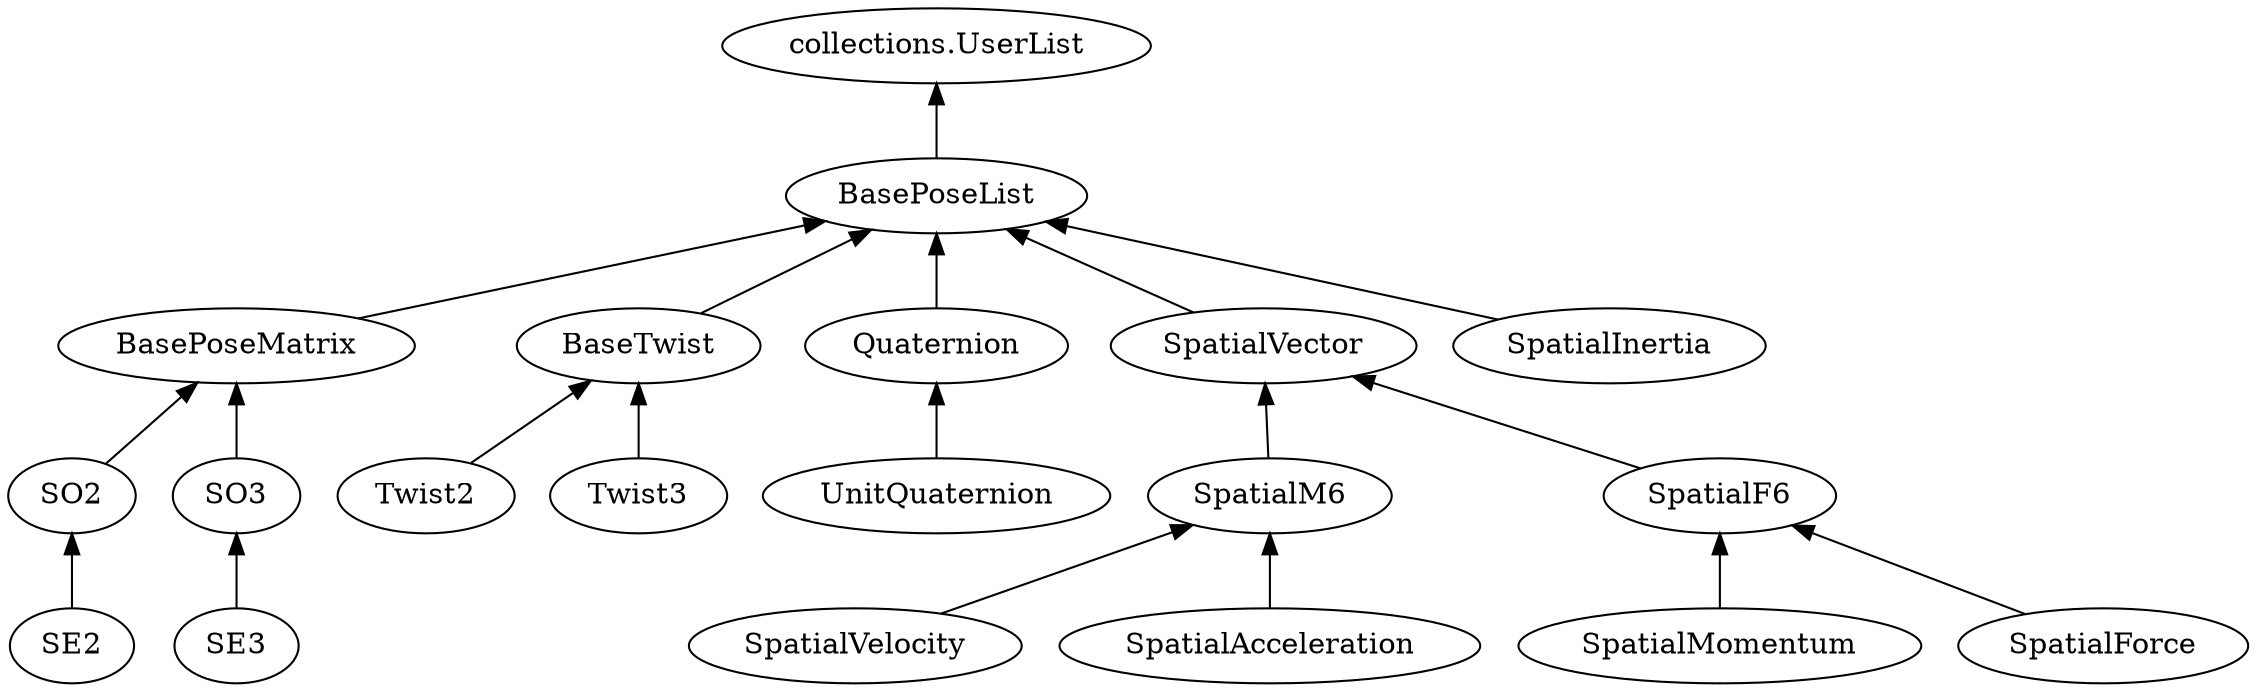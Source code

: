 # dot -Tpdf classes.dot > classes.pdf ; open classes.pdf
# dot -Tpng -Gdpi=150 -Nfontsize=20 -Nfontname=Roboto classes.dot > classes.png
digraph G {
	graph [rankdir=BT];
	BasePoseList -> "collections.UserList"
	BasePoseMatrix -> BasePoseList
	SO2 -> BasePoseMatrix
	SO3 -> BasePoseMatrix
	SE2 -> SO2
	SE3 -> SO3
	BaseTwist -> BasePoseList
	Twist2 -> BaseTwist
	Twist3 -> BaseTwist
	Quaternion -> BasePoseList
	UnitQuaternion -> Quaternion
	SpatialVector -> BasePoseList
	SpatialM6 -> SpatialVector
	SpatialF6 -> SpatialVector
	SpatialVelocity -> SpatialM6
	SpatialAcceleration -> SpatialM6
	SpatialMomentum -> SpatialF6
	SpatialForce -> SpatialF6
	SpatialInertia -> BasePoseList
}
